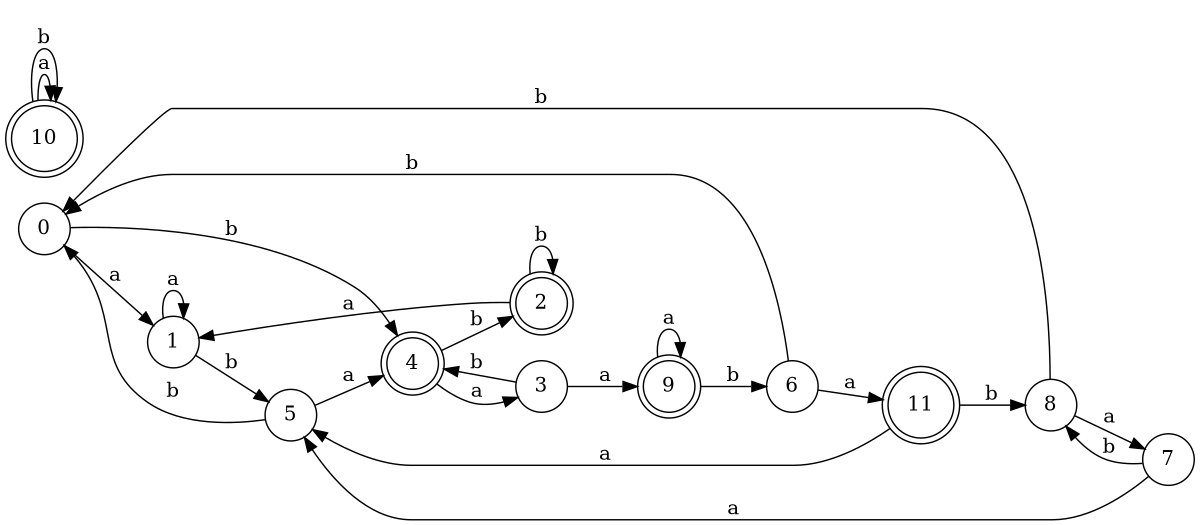 digraph n10_10 {
__start0 [label="" shape="none"];

rankdir=LR;
size="8,5";

s0 [style="filled", color="black", fillcolor="white" shape="circle", label="0"];
s1 [style="filled", color="black", fillcolor="white" shape="circle", label="1"];
s2 [style="rounded,filled", color="black", fillcolor="white" shape="doublecircle", label="2"];
s3 [style="filled", color="black", fillcolor="white" shape="circle", label="3"];
s4 [style="rounded,filled", color="black", fillcolor="white" shape="doublecircle", label="4"];
s5 [style="filled", color="black", fillcolor="white" shape="circle", label="5"];
s6 [style="filled", color="black", fillcolor="white" shape="circle", label="6"];
s7 [style="filled", color="black", fillcolor="white" shape="circle", label="7"];
s8 [style="filled", color="black", fillcolor="white" shape="circle", label="8"];
s9 [style="rounded,filled", color="black", fillcolor="white" shape="doublecircle", label="9"];
s10 [style="rounded,filled", color="black", fillcolor="white" shape="doublecircle", label="10"];
s11 [style="rounded,filled", color="black", fillcolor="white" shape="doublecircle", label="11"];
s0 -> s1 [label="a"];
s0 -> s4 [label="b"];
s1 -> s1 [label="a"];
s1 -> s5 [label="b"];
s2 -> s1 [label="a"];
s2 -> s2 [label="b"];
s3 -> s9 [label="a"];
s3 -> s4 [label="b"];
s4 -> s3 [label="a"];
s4 -> s2 [label="b"];
s5 -> s4 [label="a"];
s5 -> s0 [label="b"];
s6 -> s11 [label="a"];
s6 -> s0 [label="b"];
s7 -> s5 [label="a"];
s7 -> s8 [label="b"];
s8 -> s7 [label="a"];
s8 -> s0 [label="b"];
s9 -> s9 [label="a"];
s9 -> s6 [label="b"];
s10 -> s10 [label="a"];
s10 -> s10 [label="b"];
s11 -> s5 [label="a"];
s11 -> s8 [label="b"];

}